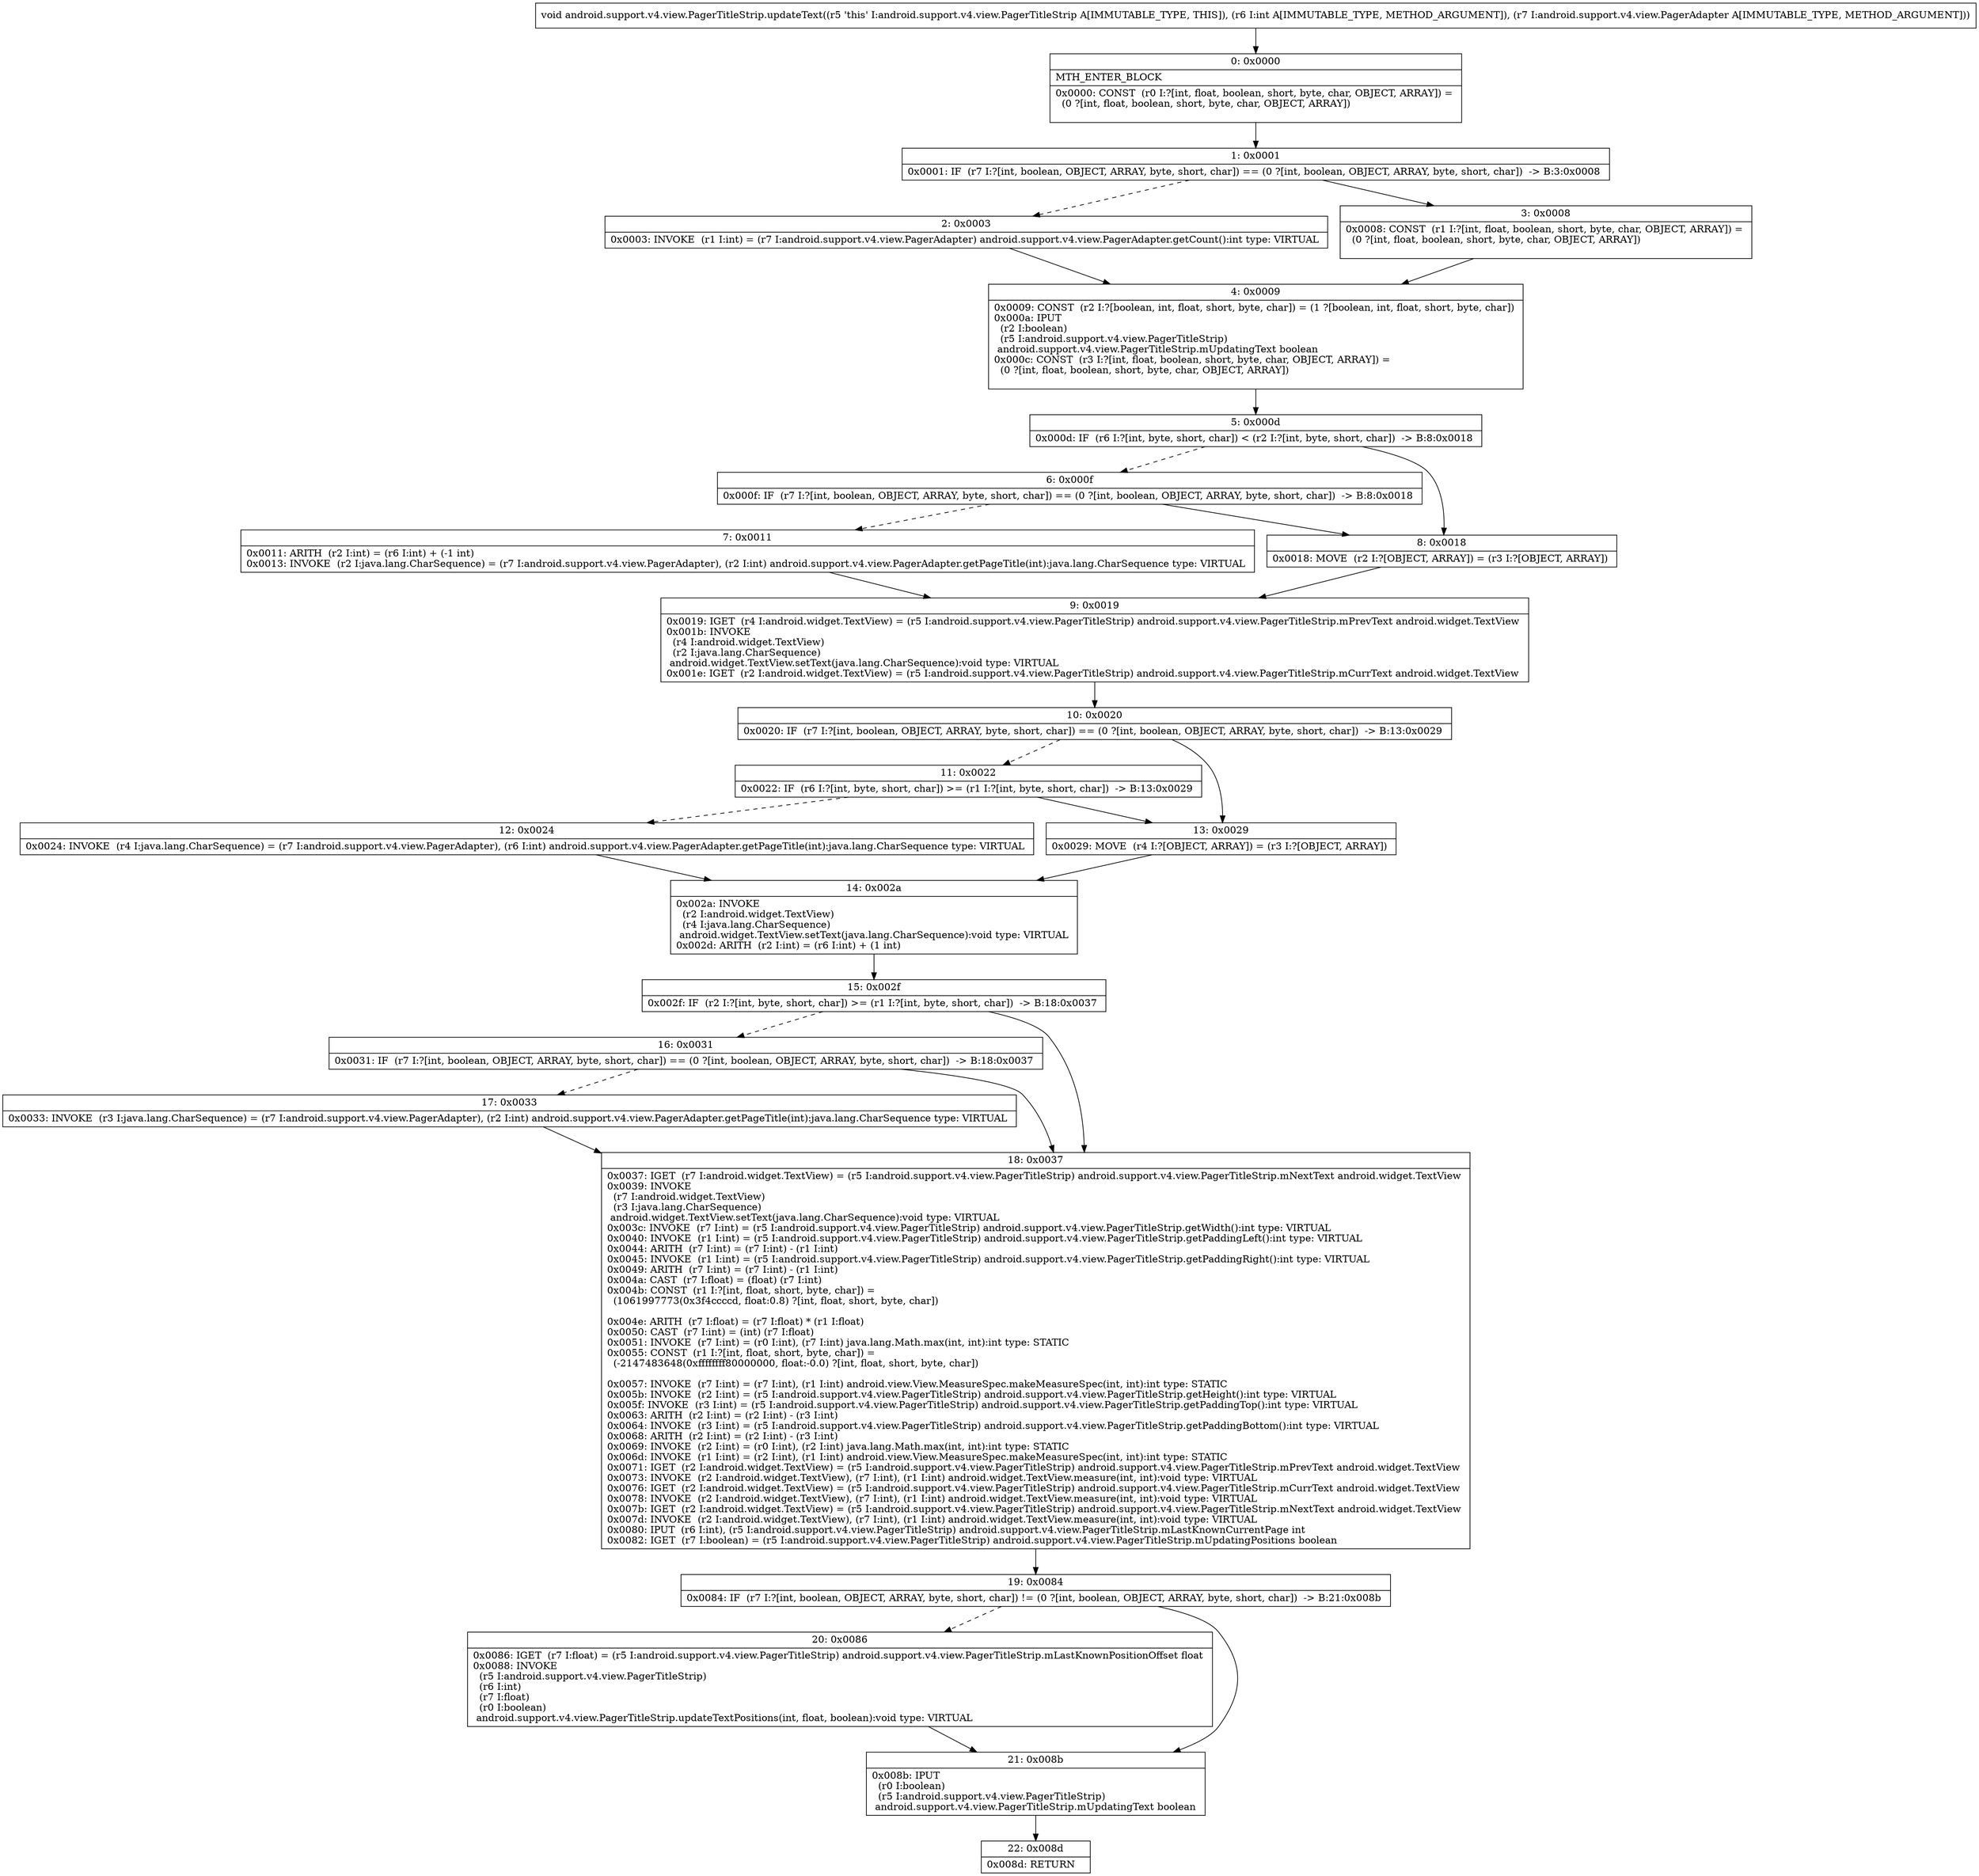 digraph "CFG forandroid.support.v4.view.PagerTitleStrip.updateText(ILandroid\/support\/v4\/view\/PagerAdapter;)V" {
Node_0 [shape=record,label="{0\:\ 0x0000|MTH_ENTER_BLOCK\l|0x0000: CONST  (r0 I:?[int, float, boolean, short, byte, char, OBJECT, ARRAY]) = \l  (0 ?[int, float, boolean, short, byte, char, OBJECT, ARRAY])\l \l}"];
Node_1 [shape=record,label="{1\:\ 0x0001|0x0001: IF  (r7 I:?[int, boolean, OBJECT, ARRAY, byte, short, char]) == (0 ?[int, boolean, OBJECT, ARRAY, byte, short, char])  \-\> B:3:0x0008 \l}"];
Node_2 [shape=record,label="{2\:\ 0x0003|0x0003: INVOKE  (r1 I:int) = (r7 I:android.support.v4.view.PagerAdapter) android.support.v4.view.PagerAdapter.getCount():int type: VIRTUAL \l}"];
Node_3 [shape=record,label="{3\:\ 0x0008|0x0008: CONST  (r1 I:?[int, float, boolean, short, byte, char, OBJECT, ARRAY]) = \l  (0 ?[int, float, boolean, short, byte, char, OBJECT, ARRAY])\l \l}"];
Node_4 [shape=record,label="{4\:\ 0x0009|0x0009: CONST  (r2 I:?[boolean, int, float, short, byte, char]) = (1 ?[boolean, int, float, short, byte, char]) \l0x000a: IPUT  \l  (r2 I:boolean)\l  (r5 I:android.support.v4.view.PagerTitleStrip)\l android.support.v4.view.PagerTitleStrip.mUpdatingText boolean \l0x000c: CONST  (r3 I:?[int, float, boolean, short, byte, char, OBJECT, ARRAY]) = \l  (0 ?[int, float, boolean, short, byte, char, OBJECT, ARRAY])\l \l}"];
Node_5 [shape=record,label="{5\:\ 0x000d|0x000d: IF  (r6 I:?[int, byte, short, char]) \< (r2 I:?[int, byte, short, char])  \-\> B:8:0x0018 \l}"];
Node_6 [shape=record,label="{6\:\ 0x000f|0x000f: IF  (r7 I:?[int, boolean, OBJECT, ARRAY, byte, short, char]) == (0 ?[int, boolean, OBJECT, ARRAY, byte, short, char])  \-\> B:8:0x0018 \l}"];
Node_7 [shape=record,label="{7\:\ 0x0011|0x0011: ARITH  (r2 I:int) = (r6 I:int) + (\-1 int) \l0x0013: INVOKE  (r2 I:java.lang.CharSequence) = (r7 I:android.support.v4.view.PagerAdapter), (r2 I:int) android.support.v4.view.PagerAdapter.getPageTitle(int):java.lang.CharSequence type: VIRTUAL \l}"];
Node_8 [shape=record,label="{8\:\ 0x0018|0x0018: MOVE  (r2 I:?[OBJECT, ARRAY]) = (r3 I:?[OBJECT, ARRAY]) \l}"];
Node_9 [shape=record,label="{9\:\ 0x0019|0x0019: IGET  (r4 I:android.widget.TextView) = (r5 I:android.support.v4.view.PagerTitleStrip) android.support.v4.view.PagerTitleStrip.mPrevText android.widget.TextView \l0x001b: INVOKE  \l  (r4 I:android.widget.TextView)\l  (r2 I:java.lang.CharSequence)\l android.widget.TextView.setText(java.lang.CharSequence):void type: VIRTUAL \l0x001e: IGET  (r2 I:android.widget.TextView) = (r5 I:android.support.v4.view.PagerTitleStrip) android.support.v4.view.PagerTitleStrip.mCurrText android.widget.TextView \l}"];
Node_10 [shape=record,label="{10\:\ 0x0020|0x0020: IF  (r7 I:?[int, boolean, OBJECT, ARRAY, byte, short, char]) == (0 ?[int, boolean, OBJECT, ARRAY, byte, short, char])  \-\> B:13:0x0029 \l}"];
Node_11 [shape=record,label="{11\:\ 0x0022|0x0022: IF  (r6 I:?[int, byte, short, char]) \>= (r1 I:?[int, byte, short, char])  \-\> B:13:0x0029 \l}"];
Node_12 [shape=record,label="{12\:\ 0x0024|0x0024: INVOKE  (r4 I:java.lang.CharSequence) = (r7 I:android.support.v4.view.PagerAdapter), (r6 I:int) android.support.v4.view.PagerAdapter.getPageTitle(int):java.lang.CharSequence type: VIRTUAL \l}"];
Node_13 [shape=record,label="{13\:\ 0x0029|0x0029: MOVE  (r4 I:?[OBJECT, ARRAY]) = (r3 I:?[OBJECT, ARRAY]) \l}"];
Node_14 [shape=record,label="{14\:\ 0x002a|0x002a: INVOKE  \l  (r2 I:android.widget.TextView)\l  (r4 I:java.lang.CharSequence)\l android.widget.TextView.setText(java.lang.CharSequence):void type: VIRTUAL \l0x002d: ARITH  (r2 I:int) = (r6 I:int) + (1 int) \l}"];
Node_15 [shape=record,label="{15\:\ 0x002f|0x002f: IF  (r2 I:?[int, byte, short, char]) \>= (r1 I:?[int, byte, short, char])  \-\> B:18:0x0037 \l}"];
Node_16 [shape=record,label="{16\:\ 0x0031|0x0031: IF  (r7 I:?[int, boolean, OBJECT, ARRAY, byte, short, char]) == (0 ?[int, boolean, OBJECT, ARRAY, byte, short, char])  \-\> B:18:0x0037 \l}"];
Node_17 [shape=record,label="{17\:\ 0x0033|0x0033: INVOKE  (r3 I:java.lang.CharSequence) = (r7 I:android.support.v4.view.PagerAdapter), (r2 I:int) android.support.v4.view.PagerAdapter.getPageTitle(int):java.lang.CharSequence type: VIRTUAL \l}"];
Node_18 [shape=record,label="{18\:\ 0x0037|0x0037: IGET  (r7 I:android.widget.TextView) = (r5 I:android.support.v4.view.PagerTitleStrip) android.support.v4.view.PagerTitleStrip.mNextText android.widget.TextView \l0x0039: INVOKE  \l  (r7 I:android.widget.TextView)\l  (r3 I:java.lang.CharSequence)\l android.widget.TextView.setText(java.lang.CharSequence):void type: VIRTUAL \l0x003c: INVOKE  (r7 I:int) = (r5 I:android.support.v4.view.PagerTitleStrip) android.support.v4.view.PagerTitleStrip.getWidth():int type: VIRTUAL \l0x0040: INVOKE  (r1 I:int) = (r5 I:android.support.v4.view.PagerTitleStrip) android.support.v4.view.PagerTitleStrip.getPaddingLeft():int type: VIRTUAL \l0x0044: ARITH  (r7 I:int) = (r7 I:int) \- (r1 I:int) \l0x0045: INVOKE  (r1 I:int) = (r5 I:android.support.v4.view.PagerTitleStrip) android.support.v4.view.PagerTitleStrip.getPaddingRight():int type: VIRTUAL \l0x0049: ARITH  (r7 I:int) = (r7 I:int) \- (r1 I:int) \l0x004a: CAST  (r7 I:float) = (float) (r7 I:int) \l0x004b: CONST  (r1 I:?[int, float, short, byte, char]) = \l  (1061997773(0x3f4ccccd, float:0.8) ?[int, float, short, byte, char])\l \l0x004e: ARITH  (r7 I:float) = (r7 I:float) * (r1 I:float) \l0x0050: CAST  (r7 I:int) = (int) (r7 I:float) \l0x0051: INVOKE  (r7 I:int) = (r0 I:int), (r7 I:int) java.lang.Math.max(int, int):int type: STATIC \l0x0055: CONST  (r1 I:?[int, float, short, byte, char]) = \l  (\-2147483648(0xffffffff80000000, float:\-0.0) ?[int, float, short, byte, char])\l \l0x0057: INVOKE  (r7 I:int) = (r7 I:int), (r1 I:int) android.view.View.MeasureSpec.makeMeasureSpec(int, int):int type: STATIC \l0x005b: INVOKE  (r2 I:int) = (r5 I:android.support.v4.view.PagerTitleStrip) android.support.v4.view.PagerTitleStrip.getHeight():int type: VIRTUAL \l0x005f: INVOKE  (r3 I:int) = (r5 I:android.support.v4.view.PagerTitleStrip) android.support.v4.view.PagerTitleStrip.getPaddingTop():int type: VIRTUAL \l0x0063: ARITH  (r2 I:int) = (r2 I:int) \- (r3 I:int) \l0x0064: INVOKE  (r3 I:int) = (r5 I:android.support.v4.view.PagerTitleStrip) android.support.v4.view.PagerTitleStrip.getPaddingBottom():int type: VIRTUAL \l0x0068: ARITH  (r2 I:int) = (r2 I:int) \- (r3 I:int) \l0x0069: INVOKE  (r2 I:int) = (r0 I:int), (r2 I:int) java.lang.Math.max(int, int):int type: STATIC \l0x006d: INVOKE  (r1 I:int) = (r2 I:int), (r1 I:int) android.view.View.MeasureSpec.makeMeasureSpec(int, int):int type: STATIC \l0x0071: IGET  (r2 I:android.widget.TextView) = (r5 I:android.support.v4.view.PagerTitleStrip) android.support.v4.view.PagerTitleStrip.mPrevText android.widget.TextView \l0x0073: INVOKE  (r2 I:android.widget.TextView), (r7 I:int), (r1 I:int) android.widget.TextView.measure(int, int):void type: VIRTUAL \l0x0076: IGET  (r2 I:android.widget.TextView) = (r5 I:android.support.v4.view.PagerTitleStrip) android.support.v4.view.PagerTitleStrip.mCurrText android.widget.TextView \l0x0078: INVOKE  (r2 I:android.widget.TextView), (r7 I:int), (r1 I:int) android.widget.TextView.measure(int, int):void type: VIRTUAL \l0x007b: IGET  (r2 I:android.widget.TextView) = (r5 I:android.support.v4.view.PagerTitleStrip) android.support.v4.view.PagerTitleStrip.mNextText android.widget.TextView \l0x007d: INVOKE  (r2 I:android.widget.TextView), (r7 I:int), (r1 I:int) android.widget.TextView.measure(int, int):void type: VIRTUAL \l0x0080: IPUT  (r6 I:int), (r5 I:android.support.v4.view.PagerTitleStrip) android.support.v4.view.PagerTitleStrip.mLastKnownCurrentPage int \l0x0082: IGET  (r7 I:boolean) = (r5 I:android.support.v4.view.PagerTitleStrip) android.support.v4.view.PagerTitleStrip.mUpdatingPositions boolean \l}"];
Node_19 [shape=record,label="{19\:\ 0x0084|0x0084: IF  (r7 I:?[int, boolean, OBJECT, ARRAY, byte, short, char]) != (0 ?[int, boolean, OBJECT, ARRAY, byte, short, char])  \-\> B:21:0x008b \l}"];
Node_20 [shape=record,label="{20\:\ 0x0086|0x0086: IGET  (r7 I:float) = (r5 I:android.support.v4.view.PagerTitleStrip) android.support.v4.view.PagerTitleStrip.mLastKnownPositionOffset float \l0x0088: INVOKE  \l  (r5 I:android.support.v4.view.PagerTitleStrip)\l  (r6 I:int)\l  (r7 I:float)\l  (r0 I:boolean)\l android.support.v4.view.PagerTitleStrip.updateTextPositions(int, float, boolean):void type: VIRTUAL \l}"];
Node_21 [shape=record,label="{21\:\ 0x008b|0x008b: IPUT  \l  (r0 I:boolean)\l  (r5 I:android.support.v4.view.PagerTitleStrip)\l android.support.v4.view.PagerTitleStrip.mUpdatingText boolean \l}"];
Node_22 [shape=record,label="{22\:\ 0x008d|0x008d: RETURN   \l}"];
MethodNode[shape=record,label="{void android.support.v4.view.PagerTitleStrip.updateText((r5 'this' I:android.support.v4.view.PagerTitleStrip A[IMMUTABLE_TYPE, THIS]), (r6 I:int A[IMMUTABLE_TYPE, METHOD_ARGUMENT]), (r7 I:android.support.v4.view.PagerAdapter A[IMMUTABLE_TYPE, METHOD_ARGUMENT])) }"];
MethodNode -> Node_0;
Node_0 -> Node_1;
Node_1 -> Node_2[style=dashed];
Node_1 -> Node_3;
Node_2 -> Node_4;
Node_3 -> Node_4;
Node_4 -> Node_5;
Node_5 -> Node_6[style=dashed];
Node_5 -> Node_8;
Node_6 -> Node_7[style=dashed];
Node_6 -> Node_8;
Node_7 -> Node_9;
Node_8 -> Node_9;
Node_9 -> Node_10;
Node_10 -> Node_11[style=dashed];
Node_10 -> Node_13;
Node_11 -> Node_12[style=dashed];
Node_11 -> Node_13;
Node_12 -> Node_14;
Node_13 -> Node_14;
Node_14 -> Node_15;
Node_15 -> Node_16[style=dashed];
Node_15 -> Node_18;
Node_16 -> Node_17[style=dashed];
Node_16 -> Node_18;
Node_17 -> Node_18;
Node_18 -> Node_19;
Node_19 -> Node_20[style=dashed];
Node_19 -> Node_21;
Node_20 -> Node_21;
Node_21 -> Node_22;
}

